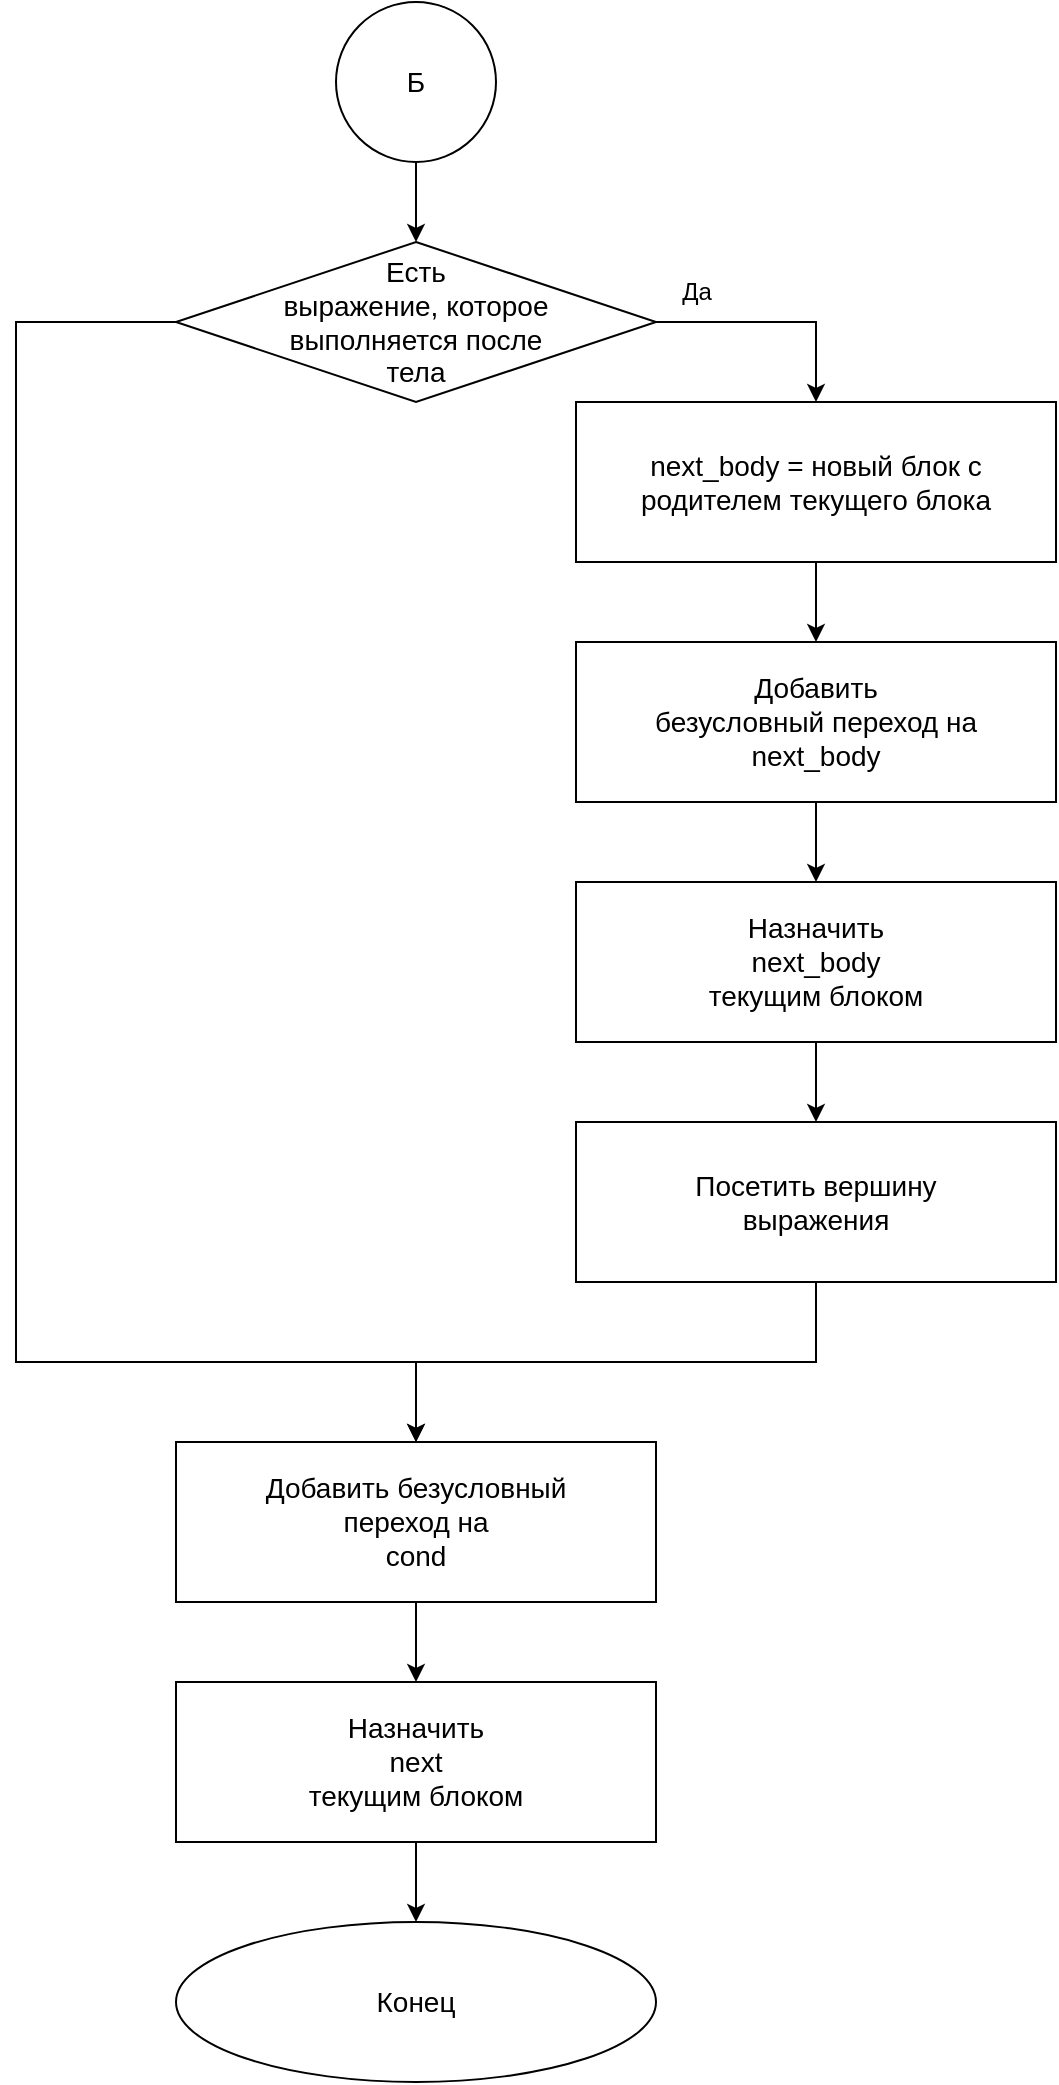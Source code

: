 <mxfile>
    <diagram id="rECUlrFJV7B0TRUpIYzO" name="Page-3">
        <mxGraphModel dx="1098" dy="-433" grid="1" gridSize="10" guides="1" tooltips="1" connect="1" arrows="1" fold="1" page="1" pageScale="1" pageWidth="827" pageHeight="1169" math="0" shadow="0">
            <root>
                <mxCell id="0"/>
                <mxCell id="1" parent="0"/>
                <mxCell id="tk0_fd86AV5R-C57VtCH-1" value="" style="edgeStyle=orthogonalEdgeStyle;rounded=0;html=1;" parent="1" source="tk0_fd86AV5R-C57VtCH-2" target="tk0_fd86AV5R-C57VtCH-4" edge="1">
                    <mxGeometry relative="1" as="geometry"/>
                </mxCell>
                <mxCell id="tk0_fd86AV5R-C57VtCH-2" value="Б" style="ellipse;whiteSpace=wrap;html=1;aspect=fixed;fontSize=14;" parent="1" vertex="1">
                    <mxGeometry x="360" y="1200" width="80" height="80" as="geometry"/>
                </mxCell>
                <mxCell id="tk0_fd86AV5R-C57VtCH-3" style="edgeStyle=orthogonalEdgeStyle;rounded=0;html=1;exitX=1;exitY=0.5;exitDx=0;exitDy=0;" parent="1" source="tk0_fd86AV5R-C57VtCH-4" edge="1">
                    <mxGeometry relative="1" as="geometry">
                        <mxPoint x="600" y="1400" as="targetPoint"/>
                        <Array as="points">
                            <mxPoint x="600" y="1360"/>
                        </Array>
                    </mxGeometry>
                </mxCell>
                <mxCell id="tk0_fd86AV5R-C57VtCH-4" value="Есть&lt;br&gt;выражение, которое&lt;br&gt;выполняется после&lt;br&gt;тела" style="rhombus;whiteSpace=wrap;html=1;fontSize=14;" parent="1" vertex="1">
                    <mxGeometry x="280" y="1320" width="240" height="80" as="geometry"/>
                </mxCell>
                <mxCell id="tk0_fd86AV5R-C57VtCH-5" value="" style="edgeStyle=orthogonalEdgeStyle;rounded=0;html=1;" parent="1" source="tk0_fd86AV5R-C57VtCH-6" target="tk0_fd86AV5R-C57VtCH-8" edge="1">
                    <mxGeometry relative="1" as="geometry"/>
                </mxCell>
                <mxCell id="tk0_fd86AV5R-C57VtCH-6" value="&lt;span style=&quot;font-size: 14px;&quot;&gt;next_body = новый блок с&lt;br&gt;родителем текущего блока&lt;br&gt;&lt;/span&gt;" style="rounded=0;whiteSpace=wrap;html=1;" parent="1" vertex="1">
                    <mxGeometry x="480" y="1400" width="240" height="80" as="geometry"/>
                </mxCell>
                <mxCell id="tk0_fd86AV5R-C57VtCH-7" value="" style="edgeStyle=orthogonalEdgeStyle;rounded=0;html=1;" parent="1" source="tk0_fd86AV5R-C57VtCH-8" target="tk0_fd86AV5R-C57VtCH-10" edge="1">
                    <mxGeometry relative="1" as="geometry"/>
                </mxCell>
                <mxCell id="tk0_fd86AV5R-C57VtCH-8" value="&lt;span style=&quot;font-size: 14px;&quot;&gt;Добавить&lt;br&gt;безусловный переход на&lt;br&gt;next_body&lt;br&gt;&lt;/span&gt;" style="rounded=0;whiteSpace=wrap;html=1;" parent="1" vertex="1">
                    <mxGeometry x="480" y="1520" width="240" height="80" as="geometry"/>
                </mxCell>
                <mxCell id="tk0_fd86AV5R-C57VtCH-9" value="" style="edgeStyle=orthogonalEdgeStyle;rounded=0;html=1;" parent="1" source="tk0_fd86AV5R-C57VtCH-10" target="tk0_fd86AV5R-C57VtCH-11" edge="1">
                    <mxGeometry relative="1" as="geometry"/>
                </mxCell>
                <mxCell id="tk0_fd86AV5R-C57VtCH-10" value="&lt;span style=&quot;font-size: 14px;&quot;&gt;Назначить&lt;br&gt;next_body&lt;br&gt;текущим блоком&lt;br&gt;&lt;/span&gt;" style="rounded=0;whiteSpace=wrap;html=1;" parent="1" vertex="1">
                    <mxGeometry x="480" y="1640" width="240" height="80" as="geometry"/>
                </mxCell>
                <mxCell id="tk0_fd86AV5R-C57VtCH-11" value="&lt;span style=&quot;font-size: 14px;&quot;&gt;Посетить вершину&lt;br&gt;выражения&lt;br&gt;&lt;/span&gt;" style="rounded=0;whiteSpace=wrap;html=1;" parent="1" vertex="1">
                    <mxGeometry x="480" y="1760" width="240" height="80" as="geometry"/>
                </mxCell>
                <mxCell id="tk0_fd86AV5R-C57VtCH-12" style="edgeStyle=orthogonalEdgeStyle;rounded=0;html=1;exitX=0.5;exitY=1;exitDx=0;exitDy=0;entryX=0.5;entryY=0;entryDx=0;entryDy=0;" parent="1" source="tk0_fd86AV5R-C57VtCH-11" target="tk0_fd86AV5R-C57VtCH-15" edge="1">
                    <mxGeometry relative="1" as="geometry">
                        <mxPoint x="600" y="1960" as="sourcePoint"/>
                        <Array as="points">
                            <mxPoint x="600" y="1880"/>
                            <mxPoint x="400" y="1880"/>
                        </Array>
                    </mxGeometry>
                </mxCell>
                <mxCell id="tk0_fd86AV5R-C57VtCH-13" style="edgeStyle=orthogonalEdgeStyle;rounded=0;html=1;entryX=0.5;entryY=0;entryDx=0;entryDy=0;exitX=0;exitY=0.5;exitDx=0;exitDy=0;" parent="1" source="tk0_fd86AV5R-C57VtCH-4" target="tk0_fd86AV5R-C57VtCH-15" edge="1">
                    <mxGeometry relative="1" as="geometry">
                        <Array as="points">
                            <mxPoint x="200" y="1360"/>
                            <mxPoint x="200" y="1880"/>
                            <mxPoint x="400" y="1880"/>
                        </Array>
                        <mxPoint x="200" y="1480" as="sourcePoint"/>
                    </mxGeometry>
                </mxCell>
                <mxCell id="tk0_fd86AV5R-C57VtCH-14" style="edgeStyle=orthogonalEdgeStyle;rounded=0;html=1;exitX=0.5;exitY=1;exitDx=0;exitDy=0;entryX=0.5;entryY=0;entryDx=0;entryDy=0;" parent="1" source="tk0_fd86AV5R-C57VtCH-15" target="tk0_fd86AV5R-C57VtCH-17" edge="1">
                    <mxGeometry relative="1" as="geometry"/>
                </mxCell>
                <mxCell id="tk0_fd86AV5R-C57VtCH-15" value="&lt;span style=&quot;font-size: 14px;&quot;&gt;Добавить безусловный&lt;br&gt;переход на&lt;br&gt;cond&lt;br&gt;&lt;/span&gt;" style="rounded=0;whiteSpace=wrap;html=1;" parent="1" vertex="1">
                    <mxGeometry x="280" y="1920" width="240" height="80" as="geometry"/>
                </mxCell>
                <mxCell id="tk0_fd86AV5R-C57VtCH-16" value="" style="edgeStyle=orthogonalEdgeStyle;rounded=0;html=1;fontSize=14;" parent="1" source="tk0_fd86AV5R-C57VtCH-17" target="tk0_fd86AV5R-C57VtCH-19" edge="1">
                    <mxGeometry relative="1" as="geometry"/>
                </mxCell>
                <mxCell id="tk0_fd86AV5R-C57VtCH-17" value="&lt;span style=&quot;font-size: 14px;&quot;&gt;Назначить&lt;br&gt;next&lt;br&gt;текущим блоком&lt;br&gt;&lt;/span&gt;" style="rounded=0;whiteSpace=wrap;html=1;" parent="1" vertex="1">
                    <mxGeometry x="280" y="2040" width="240" height="80" as="geometry"/>
                </mxCell>
                <mxCell id="tk0_fd86AV5R-C57VtCH-18" value="Да" style="text;html=1;align=center;verticalAlign=middle;resizable=0;points=[];autosize=1;strokeColor=none;fillColor=none;" parent="1" vertex="1">
                    <mxGeometry x="520" y="1330" width="40" height="30" as="geometry"/>
                </mxCell>
                <mxCell id="tk0_fd86AV5R-C57VtCH-19" value="Конец" style="ellipse;whiteSpace=wrap;html=1;fontSize=14;" parent="1" vertex="1">
                    <mxGeometry x="280" y="2160" width="240" height="80" as="geometry"/>
                </mxCell>
            </root>
        </mxGraphModel>
    </diagram>
    <diagram id="-7X4kBdZIgbL-8Vb24gM" name="Page-2">
        <mxGraphModel dx="1098" dy="736" grid="1" gridSize="10" guides="1" tooltips="1" connect="1" arrows="1" fold="1" page="1" pageScale="1" pageWidth="827" pageHeight="1169" math="0" shadow="0">
            <root>
                <mxCell id="0"/>
                <mxCell id="1" parent="0"/>
                <mxCell id="pcFM-SopRCa_L9bf6iu3-1" style="edgeStyle=orthogonalEdgeStyle;rounded=0;html=1;exitX=0.5;exitY=1;exitDx=0;exitDy=0;entryX=0.5;entryY=0;entryDx=0;entryDy=0;startArrow=none;" parent="1" source="pcFM-SopRCa_L9bf6iu3-21" target="pcFM-SopRCa_L9bf6iu3-21" edge="1">
                    <mxGeometry relative="1" as="geometry">
                        <Array as="points"/>
                    </mxGeometry>
                </mxCell>
                <mxCell id="pcFM-SopRCa_L9bf6iu3-2" style="edgeStyle=orthogonalEdgeStyle;rounded=0;html=1;exitX=1;exitY=0.5;exitDx=0;exitDy=0;" parent="1" source="pcFM-SopRCa_L9bf6iu3-4" edge="1">
                    <mxGeometry relative="1" as="geometry">
                        <mxPoint x="640" y="240" as="targetPoint"/>
                        <Array as="points">
                            <mxPoint x="640" y="200"/>
                        </Array>
                    </mxGeometry>
                </mxCell>
                <mxCell id="pcFM-SopRCa_L9bf6iu3-3" style="edgeStyle=orthogonalEdgeStyle;rounded=0;html=1;exitX=0;exitY=0.5;exitDx=0;exitDy=0;" parent="1" source="pcFM-SopRCa_L9bf6iu3-4" edge="1">
                    <mxGeometry relative="1" as="geometry">
                        <mxPoint x="240" y="240" as="targetPoint"/>
                        <Array as="points">
                            <mxPoint x="240" y="200"/>
                        </Array>
                    </mxGeometry>
                </mxCell>
                <mxCell id="pcFM-SopRCa_L9bf6iu3-4" value="Есть условное&lt;br style=&quot;font-size: 14px;&quot;&gt;выражение" style="rhombus;whiteSpace=wrap;html=1;fontSize=14;" parent="1" vertex="1">
                    <mxGeometry x="320" y="160" width="240" height="80" as="geometry"/>
                </mxCell>
                <mxCell id="pcFM-SopRCa_L9bf6iu3-5" value="" style="edgeStyle=orthogonalEdgeStyle;rounded=0;html=1;" parent="1" source="pcFM-SopRCa_L9bf6iu3-6" target="pcFM-SopRCa_L9bf6iu3-8" edge="1">
                    <mxGeometry relative="1" as="geometry"/>
                </mxCell>
                <mxCell id="pcFM-SopRCa_L9bf6iu3-6" value="&lt;span style=&quot;font-size: 14px;&quot;&gt;cond = новый блок с родителем текущего блока&lt;br&gt;&lt;/span&gt;" style="rounded=0;whiteSpace=wrap;html=1;" parent="1" vertex="1">
                    <mxGeometry x="520" y="240" width="240" height="80" as="geometry"/>
                </mxCell>
                <mxCell id="pcFM-SopRCa_L9bf6iu3-7" value="" style="edgeStyle=orthogonalEdgeStyle;rounded=0;html=1;" parent="1" source="pcFM-SopRCa_L9bf6iu3-8" target="pcFM-SopRCa_L9bf6iu3-10" edge="1">
                    <mxGeometry relative="1" as="geometry"/>
                </mxCell>
                <mxCell id="pcFM-SopRCa_L9bf6iu3-8" value="&lt;span style=&quot;font-size: 14px;&quot;&gt;Добавить&lt;br&gt;безусловный переход&lt;br&gt;с текущего блока на&lt;br&gt;cond&lt;br&gt;&lt;/span&gt;" style="rounded=0;whiteSpace=wrap;html=1;" parent="1" vertex="1">
                    <mxGeometry x="520" y="360" width="240" height="80" as="geometry"/>
                </mxCell>
                <mxCell id="pcFM-SopRCa_L9bf6iu3-9" value="" style="edgeStyle=orthogonalEdgeStyle;rounded=0;html=1;" parent="1" source="pcFM-SopRCa_L9bf6iu3-10" target="pcFM-SopRCa_L9bf6iu3-12" edge="1">
                    <mxGeometry relative="1" as="geometry"/>
                </mxCell>
                <mxCell id="pcFM-SopRCa_L9bf6iu3-10" value="&lt;span style=&quot;font-size: 14px;&quot;&gt;Сделать cond&lt;br&gt;текущим блоком&lt;br&gt;&lt;/span&gt;" style="rounded=0;whiteSpace=wrap;html=1;" parent="1" vertex="1">
                    <mxGeometry x="520" y="480" width="240" height="80" as="geometry"/>
                </mxCell>
                <mxCell id="pcFM-SopRCa_L9bf6iu3-11" value="" style="edgeStyle=orthogonalEdgeStyle;rounded=0;html=1;" parent="1" source="pcFM-SopRCa_L9bf6iu3-12" target="pcFM-SopRCa_L9bf6iu3-14" edge="1">
                    <mxGeometry relative="1" as="geometry"/>
                </mxCell>
                <mxCell id="pcFM-SopRCa_L9bf6iu3-12" value="&lt;span style=&quot;font-size: 14px;&quot;&gt;cond = посетить&lt;br&gt;вершину условного выражения&lt;br&gt;&lt;/span&gt;" style="rounded=0;whiteSpace=wrap;html=1;" parent="1" vertex="1">
                    <mxGeometry x="520" y="600" width="240" height="80" as="geometry"/>
                </mxCell>
                <mxCell id="pcFM-SopRCa_L9bf6iu3-13" style="edgeStyle=orthogonalEdgeStyle;rounded=0;html=1;exitX=0.5;exitY=1;exitDx=0;exitDy=0;entryX=0.5;entryY=0;entryDx=0;entryDy=0;" parent="1" source="pcFM-SopRCa_L9bf6iu3-14" target="pcFM-SopRCa_L9bf6iu3-18" edge="1">
                    <mxGeometry relative="1" as="geometry"/>
                </mxCell>
                <mxCell id="pcFM-SopRCa_L9bf6iu3-14" value="&lt;span style=&quot;font-size: 14px;&quot;&gt;Если истина, то&lt;br&gt;добавить условный переход&lt;br&gt;&lt;/span&gt;&lt;span style=&quot;font-size: 14px;&quot;&gt;cond на body&lt;/span&gt;&lt;span style=&quot;font-size: 14px;&quot;&gt;, иначе next&lt;br&gt;&lt;/span&gt;" style="rounded=0;whiteSpace=wrap;html=1;" parent="1" vertex="1">
                    <mxGeometry x="520" y="720" width="240" height="80" as="geometry"/>
                </mxCell>
                <mxCell id="pcFM-SopRCa_L9bf6iu3-15" style="edgeStyle=orthogonalEdgeStyle;rounded=0;html=1;exitX=0.5;exitY=1;exitDx=0;exitDy=0;entryX=0.5;entryY=0;entryDx=0;entryDy=0;" parent="1" source="pcFM-SopRCa_L9bf6iu3-16" target="pcFM-SopRCa_L9bf6iu3-18" edge="1">
                    <mxGeometry relative="1" as="geometry">
                        <Array as="points">
                            <mxPoint x="240" y="840"/>
                            <mxPoint x="440" y="840"/>
                        </Array>
                    </mxGeometry>
                </mxCell>
                <mxCell id="pcFM-SopRCa_L9bf6iu3-16" value="&lt;span style=&quot;font-size: 14px;&quot;&gt;Добавить безусловный&lt;br&gt;переход с текущего блока&lt;br&gt;на body&lt;br&gt;&lt;/span&gt;" style="rounded=0;whiteSpace=wrap;html=1;" parent="1" vertex="1">
                    <mxGeometry x="120" y="240" width="240" height="80" as="geometry"/>
                </mxCell>
                <mxCell id="pcFM-SopRCa_L9bf6iu3-17" style="edgeStyle=orthogonalEdgeStyle;rounded=0;html=1;exitX=0.5;exitY=1;exitDx=0;exitDy=0;entryX=0.5;entryY=0;entryDx=0;entryDy=0;" parent="1" source="pcFM-SopRCa_L9bf6iu3-18" target="pcFM-SopRCa_L9bf6iu3-23" edge="1">
                    <mxGeometry relative="1" as="geometry"/>
                </mxCell>
                <mxCell id="pcFM-SopRCa_L9bf6iu3-18" value="&lt;span style=&quot;font-size: 14px;&quot;&gt;Назначить&lt;br&gt;body&lt;br&gt;текущим блоком&lt;br&gt;&lt;/span&gt;" style="rounded=0;whiteSpace=wrap;html=1;" parent="1" vertex="1">
                    <mxGeometry x="320" y="880" width="240" height="80" as="geometry"/>
                </mxCell>
                <mxCell id="pcFM-SopRCa_L9bf6iu3-19" value="Б" style="ellipse;whiteSpace=wrap;html=1;aspect=fixed;fontSize=14;" parent="1" vertex="1">
                    <mxGeometry x="400" y="1120" width="80" height="80" as="geometry"/>
                </mxCell>
                <mxCell id="pcFM-SopRCa_L9bf6iu3-20" value="" style="edgeStyle=orthogonalEdgeStyle;rounded=0;html=1;" parent="1" source="pcFM-SopRCa_L9bf6iu3-21" target="pcFM-SopRCa_L9bf6iu3-4" edge="1">
                    <mxGeometry relative="1" as="geometry"/>
                </mxCell>
                <mxCell id="pcFM-SopRCa_L9bf6iu3-21" value="A" style="ellipse;whiteSpace=wrap;html=1;aspect=fixed;fontSize=14;" parent="1" vertex="1">
                    <mxGeometry x="400" y="40" width="80" height="80" as="geometry"/>
                </mxCell>
                <mxCell id="pcFM-SopRCa_L9bf6iu3-22" value="" style="edgeStyle=orthogonalEdgeStyle;rounded=0;html=1;" parent="1" source="pcFM-SopRCa_L9bf6iu3-23" target="pcFM-SopRCa_L9bf6iu3-19" edge="1">
                    <mxGeometry relative="1" as="geometry"/>
                </mxCell>
                <mxCell id="pcFM-SopRCa_L9bf6iu3-23" value="&lt;span style=&quot;font-size: 14px;&quot;&gt;Посетить&lt;br&gt;вершину блока&lt;br&gt;тела цикла&lt;br&gt;&lt;/span&gt;" style="rounded=0;whiteSpace=wrap;html=1;" parent="1" vertex="1">
                    <mxGeometry x="320" y="1000" width="240" height="80" as="geometry"/>
                </mxCell>
                <mxCell id="pcFM-SopRCa_L9bf6iu3-24" value="Да" style="text;html=1;align=center;verticalAlign=middle;resizable=0;points=[];autosize=1;strokeColor=none;fillColor=none;" parent="1" vertex="1">
                    <mxGeometry x="560" y="170" width="40" height="30" as="geometry"/>
                </mxCell>
            </root>
        </mxGraphModel>
    </diagram>
    <diagram id="t9X15T-bAVmE6qH7Ks0-" name="Page-1">
        <mxGraphModel dx="1830" dy="1227" grid="1" gridSize="10" guides="1" tooltips="1" connect="1" arrows="1" fold="1" page="1" pageScale="1" pageWidth="827" pageHeight="1169" math="0" shadow="0">
            <root>
                <mxCell id="0"/>
                <mxCell id="1" parent="0"/>
                <mxCell id="iXoKjsHPU5MIyQpeG4OI-33" style="edgeStyle=orthogonalEdgeStyle;html=1;exitX=0.5;exitY=1;exitDx=0;exitDy=0;entryX=0.5;entryY=0;entryDx=0;entryDy=0;" parent="1" target="iXoKjsHPU5MIyQpeG4OI-32" edge="1">
                    <mxGeometry relative="1" as="geometry">
                        <mxPoint x="440" y="360" as="sourcePoint"/>
                    </mxGeometry>
                </mxCell>
                <mxCell id="N6nDb-u373goOHmMQUz--3" value="" style="edgeStyle=none;html=1;" edge="1" parent="1" source="2" target="N6nDb-u373goOHmMQUz--2">
                    <mxGeometry relative="1" as="geometry"/>
                </mxCell>
                <mxCell id="2" value="&lt;span style=&quot;font-size: 14px;&quot;&gt;body = новый блок с родителем&lt;br style=&quot;font-size: 14px;&quot;&gt;текущего блока&lt;br style=&quot;font-size: 14px;&quot;&gt;&lt;/span&gt;" style="rounded=0;whiteSpace=wrap;html=1;fontSize=14;" parent="1" vertex="1">
                    <mxGeometry x="320" y="160" width="240" height="80" as="geometry"/>
                </mxCell>
                <mxCell id="iXoKjsHPU5MIyQpeG4OI-31" style="edgeStyle=orthogonalEdgeStyle;html=1;exitX=0.5;exitY=1;exitDx=0;exitDy=0;entryX=0.5;entryY=0;entryDx=0;entryDy=0;" parent="1" source="iXoKjsHPU5MIyQpeG4OI-30" target="2" edge="1">
                    <mxGeometry relative="1" as="geometry"/>
                </mxCell>
                <mxCell id="iXoKjsHPU5MIyQpeG4OI-30" value="Начало" style="ellipse;whiteSpace=wrap;html=1;fontSize=14;" parent="1" vertex="1">
                    <mxGeometry x="320" y="40" width="240" height="80" as="geometry"/>
                </mxCell>
                <mxCell id="iXoKjsHPU5MIyQpeG4OI-34" style="edgeStyle=orthogonalEdgeStyle;html=1;exitX=0.5;exitY=1;exitDx=0;exitDy=0;rounded=0;" parent="1" source="iXoKjsHPU5MIyQpeG4OI-32" edge="1">
                    <mxGeometry relative="1" as="geometry">
                        <mxPoint x="440" y="520" as="targetPoint"/>
                    </mxGeometry>
                </mxCell>
                <mxCell id="iXoKjsHPU5MIyQpeG4OI-32" value="&lt;span style=&quot;font-size: 14px;&quot;&gt;next = новый блок с родителем&lt;br style=&quot;font-size: 14px;&quot;&gt;текущего блока&lt;br style=&quot;font-size: 14px;&quot;&gt;&lt;/span&gt;" style="rounded=0;whiteSpace=wrap;html=1;fontSize=14;" parent="1" vertex="1">
                    <mxGeometry x="320" y="400" width="240" height="80" as="geometry"/>
                </mxCell>
                <mxCell id="iXoKjsHPU5MIyQpeG4OI-36" style="edgeStyle=orthogonalEdgeStyle;rounded=0;html=1;exitX=1;exitY=0.5;exitDx=0;exitDy=0;" parent="1" source="iXoKjsHPU5MIyQpeG4OI-35" edge="1">
                    <mxGeometry relative="1" as="geometry">
                        <mxPoint x="640" y="600" as="targetPoint"/>
                        <Array as="points">
                            <mxPoint x="640" y="560"/>
                        </Array>
                    </mxGeometry>
                </mxCell>
                <mxCell id="iXoKjsHPU5MIyQpeG4OI-40" style="edgeStyle=orthogonalEdgeStyle;rounded=0;html=1;exitX=0;exitY=0.5;exitDx=0;exitDy=0;entryX=0.5;entryY=0;entryDx=0;entryDy=0;" parent="1" source="iXoKjsHPU5MIyQpeG4OI-35" target="iXoKjsHPU5MIyQpeG4OI-63" edge="1">
                    <mxGeometry relative="1" as="geometry">
                        <mxPoint x="440" y="880" as="targetPoint"/>
                        <Array as="points">
                            <mxPoint x="240" y="560"/>
                            <mxPoint x="240" y="720"/>
                            <mxPoint x="440" y="720"/>
                        </Array>
                    </mxGeometry>
                </mxCell>
                <mxCell id="iXoKjsHPU5MIyQpeG4OI-35" value="Есть выражения&lt;br style=&quot;font-size: 13px;&quot;&gt;инициализации" style="rhombus;whiteSpace=wrap;html=1;fontSize=13;" parent="1" vertex="1">
                    <mxGeometry x="320" y="520" width="240" height="80" as="geometry"/>
                </mxCell>
                <mxCell id="iXoKjsHPU5MIyQpeG4OI-39" style="edgeStyle=orthogonalEdgeStyle;rounded=0;html=1;exitX=0.5;exitY=1;exitDx=0;exitDy=0;entryX=0.5;entryY=0;entryDx=0;entryDy=0;startArrow=none;" parent="1" source="iXoKjsHPU5MIyQpeG4OI-63" target="iXoKjsHPU5MIyQpeG4OI-63" edge="1">
                    <mxGeometry relative="1" as="geometry">
                        <Array as="points"/>
                    </mxGeometry>
                </mxCell>
                <mxCell id="iXoKjsHPU5MIyQpeG4OI-37" value="&lt;span style=&quot;font-size: 14px;&quot;&gt;Посетить вершину с выражением&lt;br&gt;инициализации&lt;br&gt;&lt;/span&gt;" style="rounded=0;whiteSpace=wrap;html=1;" parent="1" vertex="1">
                    <mxGeometry x="520" y="600" width="240" height="80" as="geometry"/>
                </mxCell>
                <mxCell id="iXoKjsHPU5MIyQpeG4OI-41" value="Да" style="text;html=1;align=center;verticalAlign=middle;resizable=0;points=[];autosize=1;strokeColor=none;fillColor=none;" parent="1" vertex="1">
                    <mxGeometry x="560" y="530" width="40" height="30" as="geometry"/>
                </mxCell>
                <mxCell id="iXoKjsHPU5MIyQpeG4OI-64" value="" style="edgeStyle=orthogonalEdgeStyle;rounded=0;html=1;exitX=0.5;exitY=1;exitDx=0;exitDy=0;entryX=0.5;entryY=0;entryDx=0;entryDy=0;endArrow=none;" parent="1" source="iXoKjsHPU5MIyQpeG4OI-37" target="iXoKjsHPU5MIyQpeG4OI-63" edge="1">
                    <mxGeometry relative="1" as="geometry">
                        <mxPoint x="640" y="680" as="sourcePoint"/>
                        <mxPoint x="440" y="880" as="targetPoint"/>
                        <Array as="points">
                            <mxPoint x="640" y="720"/>
                        </Array>
                    </mxGeometry>
                </mxCell>
                <mxCell id="iXoKjsHPU5MIyQpeG4OI-63" value="A" style="ellipse;whiteSpace=wrap;html=1;aspect=fixed;fontSize=14;" parent="1" vertex="1">
                    <mxGeometry x="400" y="760" width="80" height="80" as="geometry"/>
                </mxCell>
                <mxCell id="N6nDb-u373goOHmMQUz--2" value="cond = body&lt;span style=&quot;font-size: 14px;&quot;&gt;&lt;br style=&quot;font-size: 14px;&quot;&gt;&lt;/span&gt;" style="rounded=0;whiteSpace=wrap;html=1;fontSize=14;" vertex="1" parent="1">
                    <mxGeometry x="320" y="280" width="240" height="80" as="geometry"/>
                </mxCell>
            </root>
        </mxGraphModel>
    </diagram>
</mxfile>